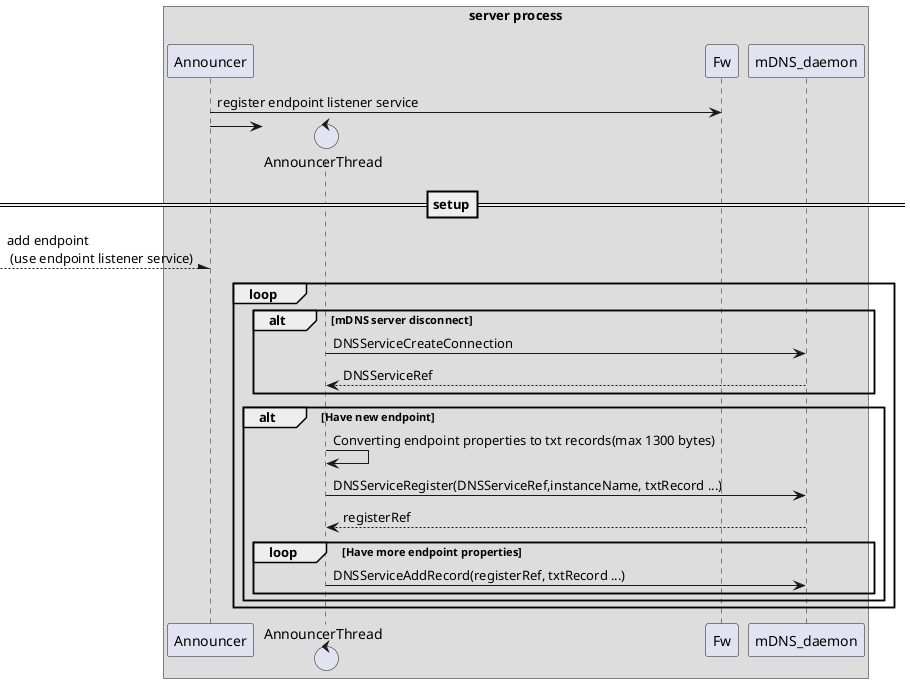 Licensed to the Apache Software Foundation (ASF) under one or more
contributor license agreements.  See the NOTICE file distributed with
this work for additional information regarding copyright ownership.
The ASF licenses this file to You under the Apache License, Version 2.0
(the "License"); you may not use this file except in compliance with
the License.  You may obtain a copy of the License at

    http://www.apache.org/licenses/LICENSE-2.0

Unless required by applicable law or agreed to in writing, software
distributed under the License is distributed on an "AS IS" BASIS,
WITHOUT WARRANTIES OR CONDITIONS OF ANY KIND, either express or implied.
See the License for the specific language governing permissions and
limitations under the License.

@startuml

box server process
participant Announcer
control AnnouncerThread
participant Fw
participant mDNS_daemon
end box
Announcer->Fw:register endpoint listener service
create AnnouncerThread
Announcer ->AnnouncerThread:
==setup==
--\Announcer: add endpoint\n (use endpoint listener service)
loop
    alt mDNS server disconnect
        AnnouncerThread->mDNS_daemon:DNSServiceCreateConnection
        return DNSServiceRef
    end alt

    alt Have new endpoint
        AnnouncerThread->AnnouncerThread:Converting endpoint properties to txt records(max 1300 bytes)
        AnnouncerThread->mDNS_daemon:DNSServiceRegister(DNSServiceRef,instanceName, txtRecord ...)
        return registerRef
        loop Have more endpoint properties
            AnnouncerThread->mDNS_daemon:DNSServiceAddRecord(registerRef, txtRecord ...)
        end loop
    end alt
end loop

@enduml